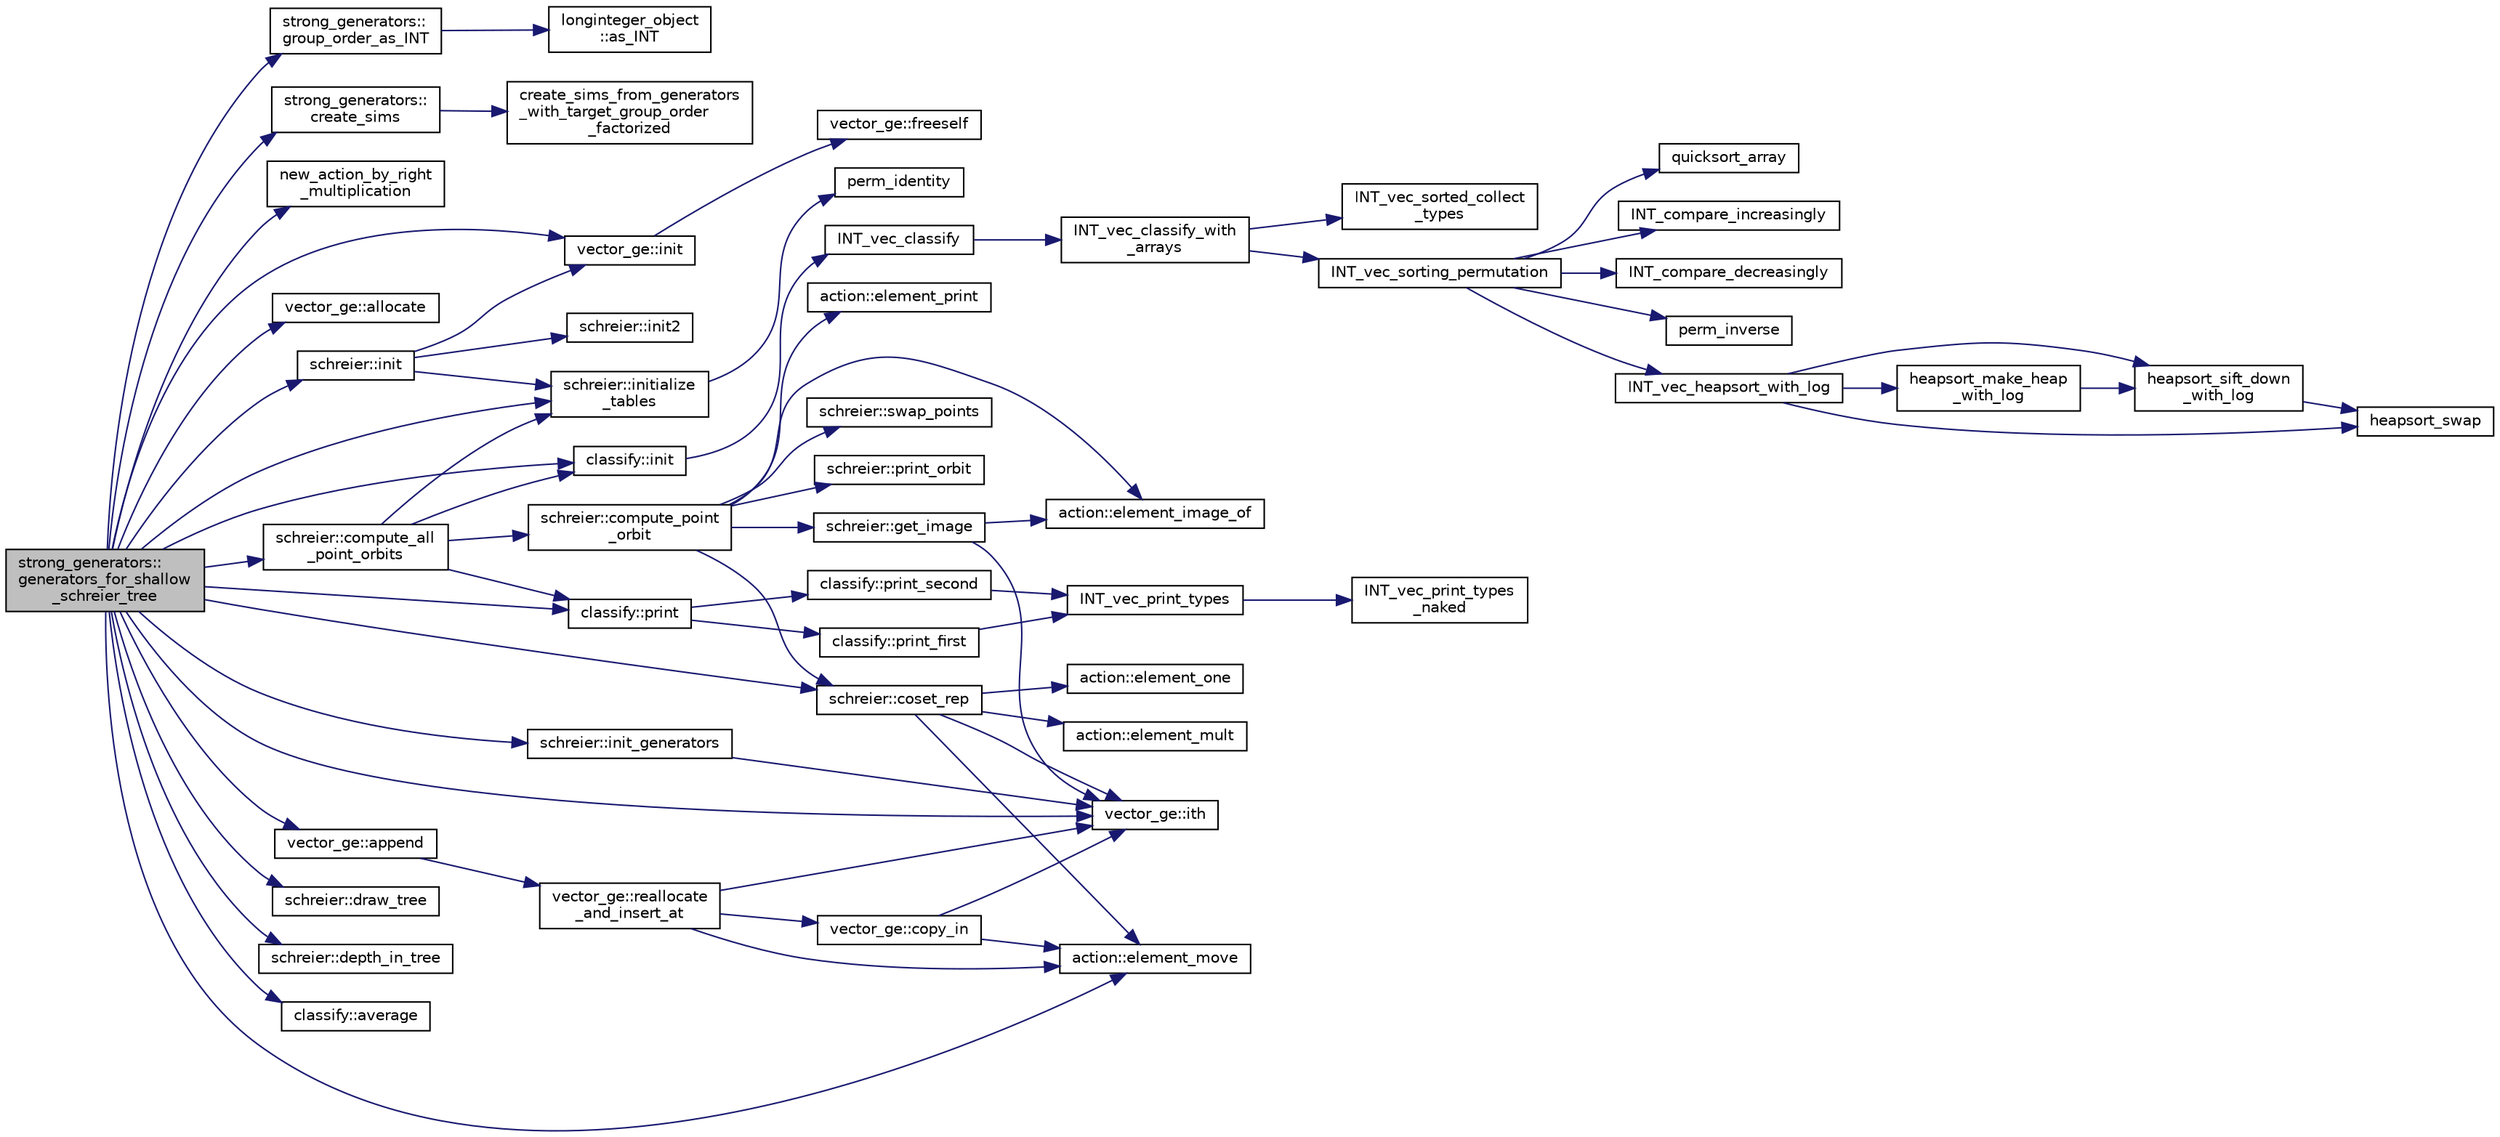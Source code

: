digraph "strong_generators::generators_for_shallow_schreier_tree"
{
  edge [fontname="Helvetica",fontsize="10",labelfontname="Helvetica",labelfontsize="10"];
  node [fontname="Helvetica",fontsize="10",shape=record];
  rankdir="LR";
  Node1039 [label="strong_generators::\lgenerators_for_shallow\l_schreier_tree",height=0.2,width=0.4,color="black", fillcolor="grey75", style="filled", fontcolor="black"];
  Node1039 -> Node1040 [color="midnightblue",fontsize="10",style="solid",fontname="Helvetica"];
  Node1040 [label="strong_generators::\lgroup_order_as_INT",height=0.2,width=0.4,color="black", fillcolor="white", style="filled",URL="$dc/d09/classstrong__generators.html#affe9b7cbb7c05b58545303065a26a2cc"];
  Node1040 -> Node1041 [color="midnightblue",fontsize="10",style="solid",fontname="Helvetica"];
  Node1041 [label="longinteger_object\l::as_INT",height=0.2,width=0.4,color="black", fillcolor="white", style="filled",URL="$dd/d7e/classlonginteger__object.html#afb992d4679a6741acc63c8bcba27971e"];
  Node1039 -> Node1042 [color="midnightblue",fontsize="10",style="solid",fontname="Helvetica"];
  Node1042 [label="strong_generators::\lcreate_sims",height=0.2,width=0.4,color="black", fillcolor="white", style="filled",URL="$dc/d09/classstrong__generators.html#afca700d50772a39eeb74239355ae67e1"];
  Node1042 -> Node1043 [color="midnightblue",fontsize="10",style="solid",fontname="Helvetica"];
  Node1043 [label="create_sims_from_generators\l_with_target_group_order\l_factorized",height=0.2,width=0.4,color="black", fillcolor="white", style="filled",URL="$d2/d3a/group__theory_8h.html#a40f2df36e351d6e63bd2bb196cc5b430"];
  Node1039 -> Node1044 [color="midnightblue",fontsize="10",style="solid",fontname="Helvetica"];
  Node1044 [label="new_action_by_right\l_multiplication",height=0.2,width=0.4,color="black", fillcolor="white", style="filled",URL="$d5/d90/action__global_8_c.html#a46c2d6dc9b957db2383ed77bd20086ab"];
  Node1039 -> Node1045 [color="midnightblue",fontsize="10",style="solid",fontname="Helvetica"];
  Node1045 [label="vector_ge::init",height=0.2,width=0.4,color="black", fillcolor="white", style="filled",URL="$d4/d6e/classvector__ge.html#afe1d6befd1f1501e6be34afbaa9d30a8"];
  Node1045 -> Node1046 [color="midnightblue",fontsize="10",style="solid",fontname="Helvetica"];
  Node1046 [label="vector_ge::freeself",height=0.2,width=0.4,color="black", fillcolor="white", style="filled",URL="$d4/d6e/classvector__ge.html#aa002e4b715cc73a9b8b367d29700b452"];
  Node1039 -> Node1047 [color="midnightblue",fontsize="10",style="solid",fontname="Helvetica"];
  Node1047 [label="vector_ge::allocate",height=0.2,width=0.4,color="black", fillcolor="white", style="filled",URL="$d4/d6e/classvector__ge.html#a35b062a9201b30f0a87bf87702d243ae"];
  Node1039 -> Node1048 [color="midnightblue",fontsize="10",style="solid",fontname="Helvetica"];
  Node1048 [label="action::element_move",height=0.2,width=0.4,color="black", fillcolor="white", style="filled",URL="$d2/d86/classaction.html#a550947491bbb534d3d7951f50198a874"];
  Node1039 -> Node1049 [color="midnightblue",fontsize="10",style="solid",fontname="Helvetica"];
  Node1049 [label="vector_ge::ith",height=0.2,width=0.4,color="black", fillcolor="white", style="filled",URL="$d4/d6e/classvector__ge.html#a1ff002e8b746a9beb119d57dcd4a15ff"];
  Node1039 -> Node1050 [color="midnightblue",fontsize="10",style="solid",fontname="Helvetica"];
  Node1050 [label="schreier::init",height=0.2,width=0.4,color="black", fillcolor="white", style="filled",URL="$d3/dd6/classschreier.html#a7443bebde2aa08acae16c0ff29c9abcf"];
  Node1050 -> Node1045 [color="midnightblue",fontsize="10",style="solid",fontname="Helvetica"];
  Node1050 -> Node1051 [color="midnightblue",fontsize="10",style="solid",fontname="Helvetica"];
  Node1051 [label="schreier::initialize\l_tables",height=0.2,width=0.4,color="black", fillcolor="white", style="filled",URL="$d3/dd6/classschreier.html#acccc16670f88b14ddc69856cd5c0b36d"];
  Node1051 -> Node1052 [color="midnightblue",fontsize="10",style="solid",fontname="Helvetica"];
  Node1052 [label="perm_identity",height=0.2,width=0.4,color="black", fillcolor="white", style="filled",URL="$d2/d7c/combinatorics_8_c.html#aebc54d3f9c31f253ae53e3eb3b386208"];
  Node1050 -> Node1053 [color="midnightblue",fontsize="10",style="solid",fontname="Helvetica"];
  Node1053 [label="schreier::init2",height=0.2,width=0.4,color="black", fillcolor="white", style="filled",URL="$d3/dd6/classschreier.html#aef6a65e2f39bd9e14c61139c4f97f4c3"];
  Node1039 -> Node1051 [color="midnightblue",fontsize="10",style="solid",fontname="Helvetica"];
  Node1039 -> Node1054 [color="midnightblue",fontsize="10",style="solid",fontname="Helvetica"];
  Node1054 [label="schreier::init_generators",height=0.2,width=0.4,color="black", fillcolor="white", style="filled",URL="$d3/dd6/classschreier.html#a04fd581636085a7414e1b5d1004e44e0"];
  Node1054 -> Node1049 [color="midnightblue",fontsize="10",style="solid",fontname="Helvetica"];
  Node1039 -> Node1055 [color="midnightblue",fontsize="10",style="solid",fontname="Helvetica"];
  Node1055 [label="schreier::compute_all\l_point_orbits",height=0.2,width=0.4,color="black", fillcolor="white", style="filled",URL="$d3/dd6/classschreier.html#a1deec048f51f380bc3476d4cd4d95e94"];
  Node1055 -> Node1051 [color="midnightblue",fontsize="10",style="solid",fontname="Helvetica"];
  Node1055 -> Node1056 [color="midnightblue",fontsize="10",style="solid",fontname="Helvetica"];
  Node1056 [label="schreier::compute_point\l_orbit",height=0.2,width=0.4,color="black", fillcolor="white", style="filled",URL="$d3/dd6/classschreier.html#a429138e463c8c25dddd8557340ed9edd"];
  Node1056 -> Node1057 [color="midnightblue",fontsize="10",style="solid",fontname="Helvetica"];
  Node1057 [label="schreier::swap_points",height=0.2,width=0.4,color="black", fillcolor="white", style="filled",URL="$d3/dd6/classschreier.html#a2ffcc9098873cfbd14eca34ab4827db7"];
  Node1056 -> Node1058 [color="midnightblue",fontsize="10",style="solid",fontname="Helvetica"];
  Node1058 [label="schreier::get_image",height=0.2,width=0.4,color="black", fillcolor="white", style="filled",URL="$d3/dd6/classschreier.html#a1fd2d08cb31c9e4357e124554ca2773f"];
  Node1058 -> Node1059 [color="midnightblue",fontsize="10",style="solid",fontname="Helvetica"];
  Node1059 [label="action::element_image_of",height=0.2,width=0.4,color="black", fillcolor="white", style="filled",URL="$d2/d86/classaction.html#ae09559d4537a048fc860f8a74a31393d"];
  Node1058 -> Node1049 [color="midnightblue",fontsize="10",style="solid",fontname="Helvetica"];
  Node1056 -> Node1060 [color="midnightblue",fontsize="10",style="solid",fontname="Helvetica"];
  Node1060 [label="schreier::print_orbit",height=0.2,width=0.4,color="black", fillcolor="white", style="filled",URL="$d3/dd6/classschreier.html#ac30bbfe09706ff8ccaf27c2cf8074594"];
  Node1056 -> Node1061 [color="midnightblue",fontsize="10",style="solid",fontname="Helvetica"];
  Node1061 [label="schreier::coset_rep",height=0.2,width=0.4,color="black", fillcolor="white", style="filled",URL="$d3/dd6/classschreier.html#a7889b8702372092df4fd05150ee8fdda"];
  Node1061 -> Node1049 [color="midnightblue",fontsize="10",style="solid",fontname="Helvetica"];
  Node1061 -> Node1062 [color="midnightblue",fontsize="10",style="solid",fontname="Helvetica"];
  Node1062 [label="action::element_mult",height=0.2,width=0.4,color="black", fillcolor="white", style="filled",URL="$d2/d86/classaction.html#ae9e36b2cae1f0f7bd7144097fa9a34b3"];
  Node1061 -> Node1048 [color="midnightblue",fontsize="10",style="solid",fontname="Helvetica"];
  Node1061 -> Node1063 [color="midnightblue",fontsize="10",style="solid",fontname="Helvetica"];
  Node1063 [label="action::element_one",height=0.2,width=0.4,color="black", fillcolor="white", style="filled",URL="$d2/d86/classaction.html#a780a105daf04d6d1fe7e2f63b3c88e3b"];
  Node1056 -> Node1064 [color="midnightblue",fontsize="10",style="solid",fontname="Helvetica"];
  Node1064 [label="action::element_print",height=0.2,width=0.4,color="black", fillcolor="white", style="filled",URL="$d2/d86/classaction.html#ae38c3ef3c1125213733d63c6fc3c40cd"];
  Node1056 -> Node1059 [color="midnightblue",fontsize="10",style="solid",fontname="Helvetica"];
  Node1055 -> Node1065 [color="midnightblue",fontsize="10",style="solid",fontname="Helvetica"];
  Node1065 [label="classify::init",height=0.2,width=0.4,color="black", fillcolor="white", style="filled",URL="$d9/d43/classclassify.html#afc24c64267d646d1f83ea39a7c66bde3"];
  Node1065 -> Node1066 [color="midnightblue",fontsize="10",style="solid",fontname="Helvetica"];
  Node1066 [label="INT_vec_classify",height=0.2,width=0.4,color="black", fillcolor="white", style="filled",URL="$d5/de2/foundations_2data__structures_2data__structures_8h.html#ad4176bee048e4f036f8b9d6dd986e0f9"];
  Node1066 -> Node1067 [color="midnightblue",fontsize="10",style="solid",fontname="Helvetica"];
  Node1067 [label="INT_vec_classify_with\l_arrays",height=0.2,width=0.4,color="black", fillcolor="white", style="filled",URL="$d4/dd7/sorting_8_c.html#a1b3700c1d369b8a37593a1c2f31cc9d7"];
  Node1067 -> Node1068 [color="midnightblue",fontsize="10",style="solid",fontname="Helvetica"];
  Node1068 [label="INT_vec_sorting_permutation",height=0.2,width=0.4,color="black", fillcolor="white", style="filled",URL="$d4/dd7/sorting_8_c.html#a10768733e01e8c9ded3c886e6ddb671e"];
  Node1068 -> Node1069 [color="midnightblue",fontsize="10",style="solid",fontname="Helvetica"];
  Node1069 [label="quicksort_array",height=0.2,width=0.4,color="black", fillcolor="white", style="filled",URL="$d4/dd7/sorting_8_c.html#a660db9b0f6bc8a01353f32f3e02638f6"];
  Node1068 -> Node1070 [color="midnightblue",fontsize="10",style="solid",fontname="Helvetica"];
  Node1070 [label="INT_compare_increasingly",height=0.2,width=0.4,color="black", fillcolor="white", style="filled",URL="$d4/dd7/sorting_8_c.html#a53c48a8669e34ab2171690080d493f31"];
  Node1068 -> Node1071 [color="midnightblue",fontsize="10",style="solid",fontname="Helvetica"];
  Node1071 [label="INT_compare_decreasingly",height=0.2,width=0.4,color="black", fillcolor="white", style="filled",URL="$d4/dd7/sorting_8_c.html#a41cf7fa2b53a8f12d60971a71ba96a66"];
  Node1068 -> Node1072 [color="midnightblue",fontsize="10",style="solid",fontname="Helvetica"];
  Node1072 [label="perm_inverse",height=0.2,width=0.4,color="black", fillcolor="white", style="filled",URL="$d2/d7c/combinatorics_8_c.html#ab7f02d1e2e257e1118eae354ab16d447"];
  Node1068 -> Node1073 [color="midnightblue",fontsize="10",style="solid",fontname="Helvetica"];
  Node1073 [label="INT_vec_heapsort_with_log",height=0.2,width=0.4,color="black", fillcolor="white", style="filled",URL="$d4/dd7/sorting_8_c.html#a9d838c341cd204ed79499960a8ed393d"];
  Node1073 -> Node1074 [color="midnightblue",fontsize="10",style="solid",fontname="Helvetica"];
  Node1074 [label="heapsort_make_heap\l_with_log",height=0.2,width=0.4,color="black", fillcolor="white", style="filled",URL="$d4/dd7/sorting_8_c.html#a100d0747647500480fe5dc76ff98cee5"];
  Node1074 -> Node1075 [color="midnightblue",fontsize="10",style="solid",fontname="Helvetica"];
  Node1075 [label="heapsort_sift_down\l_with_log",height=0.2,width=0.4,color="black", fillcolor="white", style="filled",URL="$d4/dd7/sorting_8_c.html#ac7af225fae479a93d6957f79734ba2a6"];
  Node1075 -> Node1076 [color="midnightblue",fontsize="10",style="solid",fontname="Helvetica"];
  Node1076 [label="heapsort_swap",height=0.2,width=0.4,color="black", fillcolor="white", style="filled",URL="$d4/dd7/sorting_8_c.html#a8f048362e6065297b19b6975bcbbfcc6"];
  Node1073 -> Node1076 [color="midnightblue",fontsize="10",style="solid",fontname="Helvetica"];
  Node1073 -> Node1075 [color="midnightblue",fontsize="10",style="solid",fontname="Helvetica"];
  Node1067 -> Node1077 [color="midnightblue",fontsize="10",style="solid",fontname="Helvetica"];
  Node1077 [label="INT_vec_sorted_collect\l_types",height=0.2,width=0.4,color="black", fillcolor="white", style="filled",URL="$d4/dd7/sorting_8_c.html#ad0b54ef8fcaf7cce5577c97d1edbf1f5"];
  Node1055 -> Node1078 [color="midnightblue",fontsize="10",style="solid",fontname="Helvetica"];
  Node1078 [label="classify::print",height=0.2,width=0.4,color="black", fillcolor="white", style="filled",URL="$d9/d43/classclassify.html#a56d1941250d46f68a41566aac4331bc1"];
  Node1078 -> Node1079 [color="midnightblue",fontsize="10",style="solid",fontname="Helvetica"];
  Node1079 [label="classify::print_second",height=0.2,width=0.4,color="black", fillcolor="white", style="filled",URL="$d9/d43/classclassify.html#aec34d8d2847195bb8439d726211fee00"];
  Node1079 -> Node1080 [color="midnightblue",fontsize="10",style="solid",fontname="Helvetica"];
  Node1080 [label="INT_vec_print_types",height=0.2,width=0.4,color="black", fillcolor="white", style="filled",URL="$d5/de2/foundations_2data__structures_2data__structures_8h.html#a6221e1e733ab938c9bd30f5f829efa6b"];
  Node1080 -> Node1081 [color="midnightblue",fontsize="10",style="solid",fontname="Helvetica"];
  Node1081 [label="INT_vec_print_types\l_naked",height=0.2,width=0.4,color="black", fillcolor="white", style="filled",URL="$d4/dd7/sorting_8_c.html#a912803fbc27f21eb925239bd9e2646c5"];
  Node1078 -> Node1082 [color="midnightblue",fontsize="10",style="solid",fontname="Helvetica"];
  Node1082 [label="classify::print_first",height=0.2,width=0.4,color="black", fillcolor="white", style="filled",URL="$d9/d43/classclassify.html#aaedd26ac3ddbd0099743eb4b47a8949e"];
  Node1082 -> Node1080 [color="midnightblue",fontsize="10",style="solid",fontname="Helvetica"];
  Node1039 -> Node1083 [color="midnightblue",fontsize="10",style="solid",fontname="Helvetica"];
  Node1083 [label="schreier::draw_tree",height=0.2,width=0.4,color="black", fillcolor="white", style="filled",URL="$d3/dd6/classschreier.html#adfcf67422fdb99e36500206e794241c5"];
  Node1039 -> Node1084 [color="midnightblue",fontsize="10",style="solid",fontname="Helvetica"];
  Node1084 [label="schreier::depth_in_tree",height=0.2,width=0.4,color="black", fillcolor="white", style="filled",URL="$d3/dd6/classschreier.html#a1967bab729b91dfe70d514f820d13772"];
  Node1039 -> Node1065 [color="midnightblue",fontsize="10",style="solid",fontname="Helvetica"];
  Node1039 -> Node1078 [color="midnightblue",fontsize="10",style="solid",fontname="Helvetica"];
  Node1039 -> Node1085 [color="midnightblue",fontsize="10",style="solid",fontname="Helvetica"];
  Node1085 [label="classify::average",height=0.2,width=0.4,color="black", fillcolor="white", style="filled",URL="$d9/d43/classclassify.html#ac08117e901a9f99c3fc9e222c52ef728"];
  Node1039 -> Node1061 [color="midnightblue",fontsize="10",style="solid",fontname="Helvetica"];
  Node1039 -> Node1086 [color="midnightblue",fontsize="10",style="solid",fontname="Helvetica"];
  Node1086 [label="vector_ge::append",height=0.2,width=0.4,color="black", fillcolor="white", style="filled",URL="$d4/d6e/classvector__ge.html#a6e24ff78ee23cd3e94b266038f059e83"];
  Node1086 -> Node1087 [color="midnightblue",fontsize="10",style="solid",fontname="Helvetica"];
  Node1087 [label="vector_ge::reallocate\l_and_insert_at",height=0.2,width=0.4,color="black", fillcolor="white", style="filled",URL="$d4/d6e/classvector__ge.html#af9a3fcffc74924aacdbd41c936750e9b"];
  Node1087 -> Node1049 [color="midnightblue",fontsize="10",style="solid",fontname="Helvetica"];
  Node1087 -> Node1048 [color="midnightblue",fontsize="10",style="solid",fontname="Helvetica"];
  Node1087 -> Node1088 [color="midnightblue",fontsize="10",style="solid",fontname="Helvetica"];
  Node1088 [label="vector_ge::copy_in",height=0.2,width=0.4,color="black", fillcolor="white", style="filled",URL="$d4/d6e/classvector__ge.html#ad02ebf2d4e8bbf095685aea921999145"];
  Node1088 -> Node1049 [color="midnightblue",fontsize="10",style="solid",fontname="Helvetica"];
  Node1088 -> Node1048 [color="midnightblue",fontsize="10",style="solid",fontname="Helvetica"];
}
